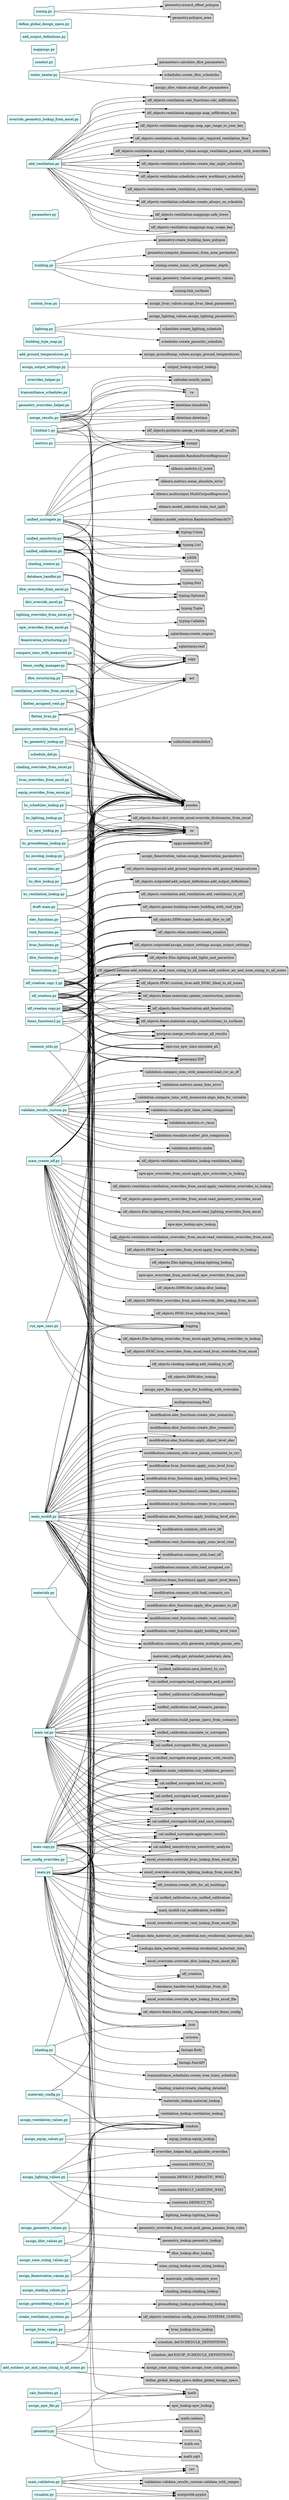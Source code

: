 digraph Imports {
  rankdir="LR";
  node [shape=box, style=filled, fillcolor=lightcyan];
  "File:metrics.py" [label="metrics.py", shape=folder];
  "File:schedule_def.py" [label="schedule_def.py", shape=folder];
  "File:geometry_overrides_helper.py" [label="geometry_overrides_helper.py", shape=folder];
  "File:assign_ventilation_values.py" [label="assign_ventilation_values.py", shape=folder];
  "File:excel_overrides.py" [label="excel_overrides.py", shape=folder];
  "File:hvac_functions.py" [label="hvac_functions.py", shape=folder];
  "File:transmittance_schedules.py" [label="transmittance_schedules.py", shape=folder];
  "File:database_handler.py" [label="database_handler.py", shape=folder];
  "File:overrides_helper.py" [label="overrides_helper.py", shape=folder];
  "File:merge_results.py" [label="merge_results.py", shape=folder];
  "File:validate_results_custom.py" [label="validate_results_custom.py", shape=folder];
  "File:main_modifi.py" [label="main_modifi.py", shape=folder];
  "File:hc_dhw_lookup.py" [label="hc_dhw_lookup.py", shape=folder];
  "File:assign_output_settings.py" [label="assign_output_settings.py", shape=folder];
  "File:add_ground_temperatures.py" [label="add_ground_temperatures.py", shape=folder];
  "File:assign_lighting_values.py" [label="assign_lighting_values.py", shape=folder];
  "File:visualize.py" [label="visualize.py", shape=folder];
  "File:main copy.py" [label="main copy.py", shape=folder];
  "File:unified_surrogate.py" [label="unified_surrogate.py", shape=folder];
  "File:idf_creation copy 2.py" [label="idf_creation copy 2.py", shape=folder];
  "File:shading_overrides_from_excel.py" [label="shading_overrides_from_excel.py", shape=folder];
  "File:main_create_idf.py" [label="main_create_idf.py", shape=folder];
  "File:elec_functions.py" [label="elec_functions.py", shape=folder];
  "File:building_type_map.py" [label="building_type_map.py", shape=folder];
  "File:epw_overrides_from_excel.py" [label="epw_overrides_from_excel.py", shape=folder];
  "File:fenez_config_manager.py" [label="fenez_config_manager.py", shape=folder];
  "File:unified_sensitivity.py" [label="unified_sensitivity.py", shape=folder];
  "File:assign_geometry_values.py" [label="assign_geometry_values.py", shape=folder];
  "File:dhw_overrides_from_excel.py" [label="dhw_overrides_from_excel.py", shape=folder];
  "File:lighting.py" [label="lighting.py", shape=folder];
  "File:schedules.py" [label="schedules.py", shape=folder];
  "File:unified_calibration.py" [label="unified_calibration.py", shape=folder];
  "File:assign_dhw_values.py" [label="assign_dhw_values.py", shape=folder];
  "File:idf_creation.py" [label="idf_creation.py", shape=folder];
  "File:fenestration.py" [label="fenestration.py", shape=folder];
  "File:hc_geometry_lookup.py" [label="hc_geometry_lookup.py", shape=folder];
  "File:dict_override_excel.py" [label="dict_override_excel.py", shape=folder];
  "File:assign_zone_sizing_values.py" [label="assign_zone_sizing_values.py", shape=folder];
  "File:assign_fenestration_values.py" [label="assign_fenestration_values.py", shape=folder];
  "File:custom_hvac.py" [label="custom_hvac.py", shape=folder];
  "File:building.py" [label="building.py", shape=folder];
  "File:flatten_hvac.py" [label="flatten_hvac.py", shape=folder];
  "File:vent_functions.py" [label="vent_functions.py", shape=folder];
  "File:assign_shading_values.py" [label="assign_shading_values.py", shape=folder];
  "File:common_utils.py" [label="common_utils.py", shape=folder];
  "File:run_epw_sims.py" [label="run_epw_sims.py", shape=folder];
  "File:parameters.py" [label="parameters.py", shape=folder];
  "File:add_ventilation.py" [label="add_ventilation.py", shape=folder];
  "File:calc_functions.py" [label="calc_functions.py", shape=folder];
  "File:hc_ventilation_lookup.py" [label="hc_ventilation_lookup.py", shape=folder];
  "File:add_outdoor_air_and_zone_sizing_to_all_zones.py" [label="add_outdoor_air_and_zone_sizing_to_all_zones.py", shape=folder];
  "File:override_geometry_lookup_from_excel.py" [label="override_geometry_lookup_from_excel.py", shape=folder];
  "File:geometry_overrides_from_excel.py" [label="geometry_overrides_from_excel.py", shape=folder];
  "File:water_heater.py" [label="water_heater.py", shape=folder];
  "File:main_validation.py" [label="main_validation.py", shape=folder];
  "File:flatten_assigned_vent.py" [label="flatten_assigned_vent.py", shape=folder];
  "File:hc_schedules_lookup.py" [label="hc_schedules_lookup.py", shape=folder];
  "File:zonelist.py" [label="zonelist.py", shape=folder];
  "File:mappings.py" [label="mappings.py", shape=folder];
  "File:hvac_overrides_from_excel.py" [label="hvac_overrides_from_excel.py", shape=folder];
  "File:assign_epw_file.py" [label="assign_epw_file.py", shape=folder];
  "File:main cal.py" [label="main cal.py", shape=folder];
  "File:user_config_overrides.py" [label="user_config_overrides.py", shape=folder];
  "File:equip_overrides_from_excel.py" [label="equip_overrides_from_excel.py", shape=folder];
  "File:Untitled-1.py" [label="Untitled-1.py", shape=folder];
  "File:hc_lighting_lookup.py" [label="hc_lighting_lookup.py", shape=folder];
  "File:add_output_definitions.py" [label="add_output_definitions.py", shape=folder];
  "File:idf_creation copy.py" [label="idf_creation copy.py", shape=folder];
  "File:assign_groundtemp_values.py" [label="assign_groundtemp_values.py", shape=folder];
  "File:shading.py" [label="shading.py", shape=folder];
  "File:compare_sims_with_measured.py" [label="compare_sims_with_measured.py", shape=folder];
  "File:main.py" [label="main.py", shape=folder];
  "File:hc_epw_lookup.py" [label="hc_epw_lookup.py", shape=folder];
  "File:ventilation_overrides_from_excel.py" [label="ventilation_overrides_from_excel.py", shape=folder];
  "File:hc_groundtemp_lookup.py" [label="hc_groundtemp_lookup.py", shape=folder];
  "File:lighting_overrides_from_excel.py" [label="lighting_overrides_from_excel.py", shape=folder];
  "File:create_ventilation_systems.py" [label="create_ventilation_systems.py", shape=folder];
  "File:dhw_structuring.py" [label="dhw_structuring.py", shape=folder];
  "File:define_global_design_specs.py" [label="define_global_design_specs.py", shape=folder];
  "File:materials_config.py" [label="materials_config.py", shape=folder];
  "File:draft main.py" [label="draft main.py", shape=folder];
  "File:materials.py" [label="materials.py", shape=folder];
  "File:assign_equip_values.py" [label="assign_equip_values.py", shape=folder];
  "File:geometry.py" [label="geometry.py", shape=folder];
  "File:fenestration_structuring.py" [label="fenestration_structuring.py", shape=folder];
  "File:dhw_functions.py" [label="dhw_functions.py", shape=folder];
  "File:hc_envelop_lookup.py" [label="hc_envelop_lookup.py", shape=folder];
  "File:zoning.py" [label="zoning.py", shape=folder];
  "File:assign_hvac_values.py" [label="assign_hvac_values.py", shape=folder];
  "File:fenez_functions2.py" [label="fenez_functions2.py", shape=folder];
  "File:shading_creator.py" [label="shading_creator.py", shape=folder];
  "Module:fastapi.Body" [label="fastapi.Body", shape=note, fillcolor=lightgray];
  "Module:constants.DEFAULT_TN" [label="constants.DEFAULT_TN", shape=note, fillcolor=lightgray];
  "Module:joblib" [label="joblib", shape=note, fillcolor=lightgray];
  "Module:postproc.merge_results.merge_all_results" [label="postproc.merge_results.merge_all_results", shape=note, fillcolor=lightgray];
  "Module:geometry.create_building_base_polygon" [label="geometry.create_building_base_polygon", shape=note, fillcolor=lightgray];
  "Module:parameters.calculate_dhw_parameters" [label="parameters.calculate_dhw_parameters", shape=note, fillcolor=lightgray];
  "Module:typing.Optional" [label="typing.Optional", shape=note, fillcolor=lightgray];
  "Module:hvac_lookup.hvac_lookup" [label="hvac_lookup.hvac_lookup", shape=note, fillcolor=lightgray];
  "Module:idf_objects.geomz.building.create_building_with_roof_type" [label="idf_objects.geomz.building.create_building_with_roof_type", shape=note, fillcolor=lightgray];
  "Module:modification.vent_functions.create_vent_scenarios" [label="modification.vent_functions.create_vent_scenarios", shape=note, fillcolor=lightgray];
  "Module:lighting_lookup.lighting_lookup" [label="lighting_lookup.lighting_lookup", shape=note, fillcolor=lightgray];
  "Module:modification.vent_functions.apply_building_level_vent" [label="modification.vent_functions.apply_building_level_vent", shape=note, fillcolor=lightgray];
  "Module:idf_objects.ventilation.ventilation_overrides_from_excel.read_ventilation_overrides_from_excel" [label="idf_objects.ventilation.ventilation_overrides_from_excel.read_ventilation_overrides_from_excel", shape=note, fillcolor=lightgray];
  "Module:idf_objects.ventilation.calc_functions.calc_infiltration" [label="idf_objects.ventilation.calc_functions.calc_infiltration", shape=note, fillcolor=lightgray];
  "Module:zone_sizing_lookup.zone_sizing_lookup" [label="zone_sizing_lookup.zone_sizing_lookup", shape=note, fillcolor=lightgray];
  "Module:shading_lookup.shading_lookup" [label="shading_lookup.shading_lookup", shape=note, fillcolor=lightgray];
  "Module:pandas" [label="pandas", shape=note, fillcolor=lightgray];
  "Module:excel_overrides.override_hvac_lookup_from_excel_file" [label="excel_overrides.override_hvac_lookup_from_excel_file", shape=note, fillcolor=lightgray];
  "Module:random" [label="random", shape=note, fillcolor=lightgray];
  "Module:validation.visualize.plot_time_series_comparison" [label="validation.visualize.plot_time_series_comparison", shape=note, fillcolor=lightgray];
  "Module:idf_objects.DHW.water_heater.add_dhw_to_idf" [label="idf_objects.DHW.water_heater.add_dhw_to_idf", shape=note, fillcolor=lightgray];
  "Module:idf_objects.HVAC.hvac_overrides_from_excel.apply_hvac_overrides_to_lookup" [label="idf_objects.HVAC.hvac_overrides_from_excel.apply_hvac_overrides_to_lookup", shape=note, fillcolor=lightgray];
  "Module:idf_objects.fenez.materials.update_construction_materials" [label="idf_objects.fenez.materials.update_construction_materials", shape=note, fillcolor=lightgray];
  "Module:idf_objects.other.zonelist.create_zonelist" [label="idf_objects.other.zonelist.create_zonelist", shape=note, fillcolor=lightgray];
  "Module:constants.DEFAULT_TD" [label="constants.DEFAULT_TD", shape=note, fillcolor=lightgray];
  "Module:materials_lookup.material_lookup" [label="materials_lookup.material_lookup", shape=note, fillcolor=lightgray];
  "Module:assign_lighting_values.assign_lighting_parameters" [label="assign_lighting_values.assign_lighting_parameters", shape=note, fillcolor=lightgray];
  "Module:idf_objects.Elec.lighting_lookup.lighting_lookup" [label="idf_objects.Elec.lighting_lookup.lighting_lookup", shape=note, fillcolor=lightgray];
  "Module:geometry_lookup.geometry_lookup" [label="geometry_lookup.geometry_lookup", shape=note, fillcolor=lightgray];
  "Module:validation.metrics.cv_rmse" [label="validation.metrics.cv_rmse", shape=note, fillcolor=lightgray];
  "Module:datetime.timedelta" [label="datetime.timedelta", shape=note, fillcolor=lightgray];
  "Module:math.cos" [label="math.cos", shape=note, fillcolor=lightgray];
  "Module:sklearn.multioutput.MultiOutputRegressor" [label="sklearn.multioutput.MultiOutputRegressor", shape=note, fillcolor=lightgray];
  "Module:groundtemp_lookup.groundtemp_lookup" [label="groundtemp_lookup.groundtemp_lookup", shape=note, fillcolor=lightgray];
  "Module:logging" [label="logging", shape=note, fillcolor=lightgray];
  "Module:unified_calibration.save_history_to_csv" [label="unified_calibration.save_history_to_csv", shape=note, fillcolor=lightgray];
  "Module:calendar.month_name" [label="calendar.month_name", shape=note, fillcolor=lightgray];
  "Module:excel_overrides.override_epw_lookup_from_excel_file" [label="excel_overrides.override_epw_lookup_from_excel_file", shape=note, fillcolor=lightgray];
  "Module:idf_objects.ventilation.mappings.map_infiltration_key" [label="idf_objects.ventilation.mappings.map_infiltration_key", shape=note, fillcolor=lightgray];
  "Module:epw.epw_overrides_from_excel.read_epw_overrides_from_excel" [label="epw.epw_overrides_from_excel.read_epw_overrides_from_excel", shape=note, fillcolor=lightgray];
  "Module:modification.common_utils.generate_multiple_param_sets" [label="modification.common_utils.generate_multiple_param_sets", shape=note, fillcolor=lightgray];
  "Module:cal.unified_surrogate.load_sim_results" [label="cal.unified_surrogate.load_sim_results", shape=note, fillcolor=lightgray];
  "Module:modification.elec_functions.create_elec_scenarios" [label="modification.elec_functions.create_elec_scenarios", shape=note, fillcolor=lightgray];
  "Module:idf_objects.fenez.dict_override_excel.override_dictionaries_from_excel" [label="idf_objects.fenez.dict_override_excel.override_dictionaries_from_excel", shape=note, fillcolor=lightgray];
  "Module:modification.dhw_functions.create_dhw_scenarios" [label="modification.dhw_functions.create_dhw_scenarios", shape=note, fillcolor=lightgray];
  "Module:materials_config.get_extended_materials_data" [label="materials_config.get_extended_materials_data", shape=note, fillcolor=lightgray];
  "Module:geometry.inward_offset_polygon" [label="geometry.inward_offset_polygon", shape=note, fillcolor=lightgray];
  "Module:validation.visualize.scatter_plot_comparison" [label="validation.visualize.scatter_plot_comparison", shape=note, fillcolor=lightgray];
  "Module:idf_objects.DHW.dhw_lookup.dhw_lookup" [label="idf_objects.DHW.dhw_lookup.dhw_lookup", shape=note, fillcolor=lightgray];
  "Module:idf_objects.DHW.dhw_overrides_from_excel.override_dhw_lookup_from_excel" [label="idf_objects.DHW.dhw_overrides_from_excel.override_dhw_lookup_from_excel", shape=note, fillcolor=lightgray];
  "Module:modification.elec_functions.apply_object_level_elec" [label="modification.elec_functions.apply_object_level_elec", shape=note, fillcolor=lightgray];
  "Module:idf_objects.outputdef.assign_output_settings.assign_output_settings" [label="idf_objects.outputdef.assign_output_settings.assign_output_settings", shape=note, fillcolor=lightgray];
  "Module:modification.common_utils.save_param_scenarios_to_csv" [label="modification.common_utils.save_param_scenarios_to_csv", shape=note, fillcolor=lightgray];
  "Module:idf_objects.fenez.fenez_config_manager.build_fenez_config" [label="idf_objects.fenez.fenez_config_manager.build_fenez_config", shape=note, fillcolor=lightgray];
  "Module:idf_objects.fenez.fenestration.add_fenestration" [label="idf_objects.fenez.fenestration.add_fenestration", shape=note, fillcolor=lightgray];
  "Module:geometry.polygon_area" [label="geometry.polygon_area", shape=note, fillcolor=lightgray];
  "Module:copy" [label="copy", shape=note, fillcolor=lightgray];
  "Module:schedules.create_lighting_schedule" [label="schedules.create_lighting_schedule", shape=note, fillcolor=lightgray];
  "Module:Lookups.data_materials_residential.residential_materials_data" [label="Lookups.data_materials_residential.residential_materials_data", shape=note, fillcolor=lightgray];
  "Module:geometry.compute_dimensions_from_area_perimeter" [label="geometry.compute_dimensions_from_area_perimeter", shape=note, fillcolor=lightgray];
  "Module:epw_lookup.epw_lookup" [label="epw_lookup.epw_lookup", shape=note, fillcolor=lightgray];
  "Module:math.sqrt" [label="math.sqrt", shape=note, fillcolor=lightgray];
  "Module:output_lookup.output_lookup" [label="output_lookup.output_lookup", shape=note, fillcolor=lightgray];
  "Module:validation.compare_sims_with_measured.load_csv_as_df" [label="validation.compare_sims_with_measured.load_csv_as_df", shape=note, fillcolor=lightgray];
  "Module:modification.hvac_functions.apply_zone_level_hvac" [label="modification.hvac_functions.apply_zone_level_hvac", shape=note, fillcolor=lightgray];
  "Module:math" [label="math", shape=note, fillcolor=lightgray];
  "Module:equip_lookup.equip_lookup" [label="equip_lookup.equip_lookup", shape=note, fillcolor=lightgray];
  "Module:csv" [label="csv", shape=note, fillcolor=lightgray];
  "Module:idf_objects.ventilation.mappings.map_age_range_to_year_key" [label="idf_objects.ventilation.mappings.map_age_range_to_year_key", shape=note, fillcolor=lightgray];
  "Module:materials_config.compute_wwr" [label="materials_config.compute_wwr", shape=note, fillcolor=lightgray];
  "Module:schedules.create_dhw_schedules" [label="schedules.create_dhw_schedules", shape=note, fillcolor=lightgray];
  "Module:validation.main_validation.run_validation_process" [label="validation.main_validation.run_validation_process", shape=note, fillcolor=lightgray];
  "Module:cal.unified_surrogate.load_scenario_params" [label="cal.unified_surrogate.load_scenario_params", shape=note, fillcolor=lightgray];
  "Module:modification.hvac_functions.create_hvac_scenarios" [label="modification.hvac_functions.create_hvac_scenarios", shape=note, fillcolor=lightgray];
  "Module:cal.unified_surrogate.pivot_scenario_params" [label="cal.unified_surrogate.pivot_scenario_params", shape=note, fillcolor=lightgray];
  "Module:modification.elec_functions.apply_building_level_elec" [label="modification.elec_functions.apply_building_level_elec", shape=note, fillcolor=lightgray];
  "Module:zoning.create_zones_with_perimeter_depth" [label="zoning.create_zones_with_perimeter_depth", shape=note, fillcolor=lightgray];
  "Module:idf_objects.ventilation.calc_functions.calc_required_ventilation_flow" [label="idf_objects.ventilation.calc_functions.calc_required_ventilation_flow", shape=note, fillcolor=lightgray];
  "Module:validation.metrics.mean_bias_error" [label="validation.metrics.mean_bias_error", shape=note, fillcolor=lightgray];
  "Module:excel_overrides.override_lighting_lookup_from_excel_file" [label="excel_overrides.override_lighting_lookup_from_excel_file", shape=note, fillcolor=lightgray];
  "Module:math.radians" [label="math.radians", shape=note, fillcolor=lightgray];
  "Module:idf_objects.HVAC.hvac_lookup.hvac_lookup" [label="idf_objects.HVAC.hvac_lookup.hvac_lookup", shape=note, fillcolor=lightgray];
  "Module:idf_objects.ventilation.assign_ventilation_values.assign_ventilation_params_with_overrides" [label="idf_objects.ventilation.assign_ventilation_values.assign_ventilation_params_with_overrides", shape=note, fillcolor=lightgray];
  "Module:sklearn.model_selection.train_test_split" [label="sklearn.model_selection.train_test_split", shape=note, fillcolor=lightgray];
  "Module:assign_fenestration_values.assign_fenestration_parameters" [label="assign_fenestration_values.assign_fenestration_parameters", shape=note, fillcolor=lightgray];
  "Module:sklearn.model_selection.RandomizedSearchCV" [label="sklearn.model_selection.RandomizedSearchCV", shape=note, fillcolor=lightgray];
  "Module:idf_objects.postproc.merge_results.merge_all_results" [label="idf_objects.postproc.merge_results.merge_all_results", shape=note, fillcolor=lightgray];
  "Module:idf_objects.Elec.lighting_overrides_from_excel.apply_lighting_overrides_to_lookup" [label="idf_objects.Elec.lighting_overrides_from_excel.apply_lighting_overrides_to_lookup", shape=note, fillcolor=lightgray];
  "Module:assign_geometry_values.assign_geometry_values" [label="assign_geometry_values.assign_geometry_values", shape=note, fillcolor=lightgray];
  "Module:modification.common_utils.save_idf" [label="modification.common_utils.save_idf", shape=note, fillcolor=lightgray];
  "Module:zoning.link_surfaces" [label="zoning.link_surfaces", shape=note, fillcolor=lightgray];
  "Module:idf_creation.create_idfs_for_all_buildings" [label="idf_creation.create_idfs_for_all_buildings", shape=note, fillcolor=lightgray];
  "Module:assign_zone_sizing_values.assign_zone_sizing_params" [label="assign_zone_sizing_values.assign_zone_sizing_params", shape=note, fillcolor=lightgray];
  "Module:cal.unified_calibration.run_unified_calibration" [label="cal.unified_calibration.run_unified_calibration", shape=note, fillcolor=lightgray];
  "Module:ast" [label="ast", shape=note, fillcolor=lightgray];
  "Module:idf_objects.ventilation.schedules.create_day_night_schedule" [label="idf_objects.ventilation.schedules.create_day_night_schedule", shape=note, fillcolor=lightgray];
  "Module:Lookups.data_materials_non_residential.non_residential_materials_data" [label="Lookups.data_materials_non_residential.non_residential_materials_data", shape=note, fillcolor=lightgray];
  "Module:modification.vent_functions.apply_zone_level_vent" [label="modification.vent_functions.apply_zone_level_vent", shape=note, fillcolor=lightgray];
  "Module:main_modifi.run_modification_workflow" [label="main_modifi.run_modification_workflow", shape=note, fillcolor=lightgray];
  "Module:idf_objects.ventilation.config_systems.SYSTEMS_CONFIG" [label="idf_objects.ventilation.config_systems.SYSTEMS_CONFIG", shape=note, fillcolor=lightgray];
  "Module:cal.unified_surrogate.load_surrogate_and_predict" [label="cal.unified_surrogate.load_surrogate_and_predict", shape=note, fillcolor=lightgray];
  "Module:schedule_def.SCHEDULE_DEFINITIONS" [label="schedule_def.SCHEDULE_DEFINITIONS", shape=note, fillcolor=lightgray];
  "Module:sqlalchemy.text" [label="sqlalchemy.text", shape=note, fillcolor=lightgray];
  "Module:datetime.datetime" [label="datetime.datetime", shape=note, fillcolor=lightgray];
  "Module:cal.unified_surrogate.build_and_save_surrogate" [label="cal.unified_surrogate.build_and_save_surrogate", shape=note, fillcolor=lightgray];
  "Module:assign_epw_file.assign_epw_for_building_with_overrides" [label="assign_epw_file.assign_epw_for_building_with_overrides", shape=note, fillcolor=lightgray];
  "Module:define_global_design_specs.define_global_design_specs" [label="define_global_design_specs.define_global_design_specs", shape=note, fillcolor=lightgray];
  "Module:sklearn.ensemble.RandomForestRegressor" [label="sklearn.ensemble.RandomForestRegressor", shape=note, fillcolor=lightgray];
  "Module:transmittance_schedules.create_tree_trans_schedule" [label="transmittance_schedules.create_tree_trans_schedule", shape=note, fillcolor=lightgray];
  "Module:re" [label="re", shape=note, fillcolor=lightgray];
  "Module:sklearn.metrics.r2_score" [label="sklearn.metrics.r2_score", shape=note, fillcolor=lightgray];
  "Module:dhw_lookup.dhw_lookup" [label="dhw_lookup.dhw_lookup", shape=note, fillcolor=lightgray];
  "Module:idf_objects.ventilation.schedules.create_workhours_schedule" [label="idf_objects.ventilation.schedules.create_workhours_schedule", shape=note, fillcolor=lightgray];
  "Module:unified_calibration.CalibrationManager" [label="unified_calibration.CalibrationManager", shape=note, fillcolor=lightgray];
  "Module:idf_objects.Elec.lighting.add_lights_and_parasitics" [label="idf_objects.Elec.lighting.add_lights_and_parasitics", shape=note, fillcolor=lightgray];
  "Module:collections.defaultdict" [label="collections.defaultdict", shape=note, fillcolor=lightgray];
  "Module:idf_objects.HVAC.hvac_overrides_from_excel.read_hvac_overrides_from_excel" [label="idf_objects.HVAC.hvac_overrides_from_excel.read_hvac_overrides_from_excel", shape=note, fillcolor=lightgray];
  "Module:json" [label="json", shape=note, fillcolor=lightgray];
  "Module:cal.unified_surrogate.aggregate_results" [label="cal.unified_surrogate.aggregate_results", shape=note, fillcolor=lightgray];
  "Module:modification.common_utils.load_idf" [label="modification.common_utils.load_idf", shape=note, fillcolor=lightgray];
  "Module:assign_dhw_values.assign_dhw_parameters" [label="assign_dhw_values.assign_dhw_parameters", shape=note, fillcolor=lightgray];
  "Module:idf_objects.ventilation.create_ventilation_systems.create_ventilation_system" [label="idf_objects.ventilation.create_ventilation_systems.create_ventilation_system", shape=note, fillcolor=lightgray];
  "Module:matplotlib.pyplot" [label="matplotlib.pyplot", shape=note, fillcolor=lightgray];
  "Module:idf_objects.shading.shading.add_shading_to_idf" [label="idf_objects.shading.shading.add_shading_to_idf", shape=note, fillcolor=lightgray];
  "Module:typing.Dict" [label="typing.Dict", shape=note, fillcolor=lightgray];
  "Module:math.sin" [label="math.sin", shape=note, fillcolor=lightgray];
  "Module:excel_overrides.override_vent_lookup_from_excel_file" [label="excel_overrides.override_vent_lookup_from_excel_file", shape=note, fillcolor=lightgray];
  "Module:unified_calibration.load_scenario_params" [label="unified_calibration.load_scenario_params", shape=note, fillcolor=lightgray];
  "Module:idf_objects.DHW.dhw_lookup" [label="idf_objects.DHW.dhw_lookup", shape=note, fillcolor=lightgray];
  "Module:schedules.create_parasitic_schedule" [label="schedules.create_parasitic_schedule", shape=note, fillcolor=lightgray];
  "Module:idf_objects.setzone.add_outdoor_air_and_zone_sizing_to_all_zones.add_outdoor_air_and_zone_sizing_to_all_zones" [label="idf_objects.setzone.add_outdoor_air_and_zone_sizing_to_all_zones.add_outdoor_air_and_zone_sizing_to_all_zones", shape=note, fillcolor=lightgray];
  "Module:typing.Callable" [label="typing.Callable", shape=note, fillcolor=lightgray];
  "Module:idf_objects.ventilation.schedules.create_always_on_schedule" [label="idf_objects.ventilation.schedules.create_always_on_schedule", shape=note, fillcolor=lightgray];
  "Module:assign_hvac_values.assign_hvac_ideal_parameters" [label="assign_hvac_values.assign_hvac_ideal_parameters", shape=note, fillcolor=lightgray];
  "Module:excel_overrides.override_dhw_lookup_from_excel_file" [label="excel_overrides.override_dhw_lookup_from_excel_file", shape=note, fillcolor=lightgray];
  "Module:sklearn.metrics.mean_absolute_error" [label="sklearn.metrics.mean_absolute_error", shape=note, fillcolor=lightgray];
  "Module:typing.Union" [label="typing.Union", shape=note, fillcolor=lightgray];
  "Module:modification.common_utils.load_assigned_csv" [label="modification.common_utils.load_assigned_csv", shape=note, fillcolor=lightgray];
  "Module:sqlalchemy.create_engine" [label="sqlalchemy.create_engine", shape=note, fillcolor=lightgray];
  "Module:cal.unified_sensitivity.run_sensitivity_analysis" [label="cal.unified_sensitivity.run_sensitivity_analysis", shape=note, fillcolor=lightgray];
  "Module:modification.fenez_functions2.apply_object_level_fenez" [label="modification.fenez_functions2.apply_object_level_fenez", shape=note, fillcolor=lightgray];
  "Module:idf_objects.ventilation.ventilation_lookup.ventilation_lookup" [label="idf_objects.ventilation.ventilation_lookup.ventilation_lookup", shape=note, fillcolor=lightgray];
  "Module:overrides_helper.find_applicable_overrides" [label="overrides_helper.find_applicable_overrides", shape=note, fillcolor=lightgray];
  "Module:idf_objects.HVAC.custom_hvac.add_HVAC_Ideal_to_all_zones" [label="idf_objects.HVAC.custom_hvac.add_HVAC_Ideal_to_all_zones", shape=note, fillcolor=lightgray];
  "Module:idf_creation" [label="idf_creation", shape=note, fillcolor=lightgray];
  "Module:modification.common_utils.load_scenario_csv" [label="modification.common_utils.load_scenario_csv", shape=note, fillcolor=lightgray];
  "Module:epw.epw_overrides_from_excel.apply_epw_overrides_to_lookup" [label="epw.epw_overrides_from_excel.apply_epw_overrides_to_lookup", shape=note, fillcolor=lightgray];
  "Module:constants.DEFAULT_PARASITIC_WM2" [label="constants.DEFAULT_PARASITIC_WM2", shape=note, fillcolor=lightgray];
  "Module:idf_objects.fenez.materials.assign_constructions_to_surfaces" [label="idf_objects.fenez.materials.assign_constructions_to_surfaces", shape=note, fillcolor=lightgray];
  "Module:idf_objects.ventilation.ventilation_overrides_from_excel.apply_ventilation_overrides_to_lookup" [label="idf_objects.ventilation.ventilation_overrides_from_excel.apply_ventilation_overrides_to_lookup", shape=note, fillcolor=lightgray];
  "Module:idf_objects.tempground.add_ground_temperatures.add_ground_temperatures" [label="idf_objects.tempground.add_ground_temperatures.add_ground_temperatures", shape=note, fillcolor=lightgray];
  "Module:modification.dhw_functions.apply_dhw_params_to_idf" [label="modification.dhw_functions.apply_dhw_params_to_idf", shape=note, fillcolor=lightgray];
  "Module:idf_objects.ventilation.mappings.safe_lower" [label="idf_objects.ventilation.mappings.safe_lower", shape=note, fillcolor=lightgray];
  "Module:fastapi.FastAPI" [label="fastapi.FastAPI", shape=note, fillcolor=lightgray];
  "Module:eppy.modeleditor.IDF" [label="eppy.modeleditor.IDF", shape=note, fillcolor=lightgray];
  "Module:geometry_overrides_from_excel.pick_geom_params_from_rules" [label="geometry_overrides_from_excel.pick_geom_params_from_rules", shape=note, fillcolor=lightgray];
  "Module:idf_objects.outputdef.add_output_definitions.add_output_definitions" [label="idf_objects.outputdef.add_output_definitions.add_output_definitions", shape=note, fillcolor=lightgray];
  "Module:idf_objects.geomz.geometry_overrides_from_excel.read_geometry_overrides_excel" [label="idf_objects.geomz.geometry_overrides_from_excel.read_geometry_overrides_excel", shape=note, fillcolor=lightgray];
  "Module:cal.unified_surrogate.filter_top_parameters" [label="cal.unified_surrogate.filter_top_parameters", shape=note, fillcolor=lightgray];
  "Module:modification.hvac_functions.apply_building_level_hvac" [label="modification.hvac_functions.apply_building_level_hvac", shape=note, fillcolor=lightgray];
  "Module:shading_creator.create_shading_detailed" [label="shading_creator.create_shading_detailed", shape=note, fillcolor=lightgray];
  "Module:schedule_def.EQUIP_SCHEDULE_DEFINITIONS" [label="schedule_def.EQUIP_SCHEDULE_DEFINITIONS", shape=note, fillcolor=lightgray];
  "Module:idf_objects.ventilation.add_ventilation.add_ventilation_to_idf" [label="idf_objects.ventilation.add_ventilation.add_ventilation_to_idf", shape=note, fillcolor=lightgray];
  "Module:typing.Any" [label="typing.Any", shape=note, fillcolor=lightgray];
  "Module:unified_calibration.build_param_specs_from_scenario" [label="unified_calibration.build_param_specs_from_scenario", shape=note, fillcolor=lightgray];
  "Module:idf_objects.ventilation.mappings.map_usage_key" [label="idf_objects.ventilation.mappings.map_usage_key", shape=note, fillcolor=lightgray];
  "Module:idf_objects.Elec.lighting_overrides_from_excel.read_lighting_overrides_from_excel" [label="idf_objects.Elec.lighting_overrides_from_excel.read_lighting_overrides_from_excel", shape=note, fillcolor=lightgray];
  "Module:typing.Tuple" [label="typing.Tuple", shape=note, fillcolor=lightgray];
  "Module:ventilation_lookup.ventilation_lookup" [label="ventilation_lookup.ventilation_lookup", shape=note, fillcolor=lightgray];
  "Module:os" [label="os", shape=note, fillcolor=lightgray];
  "Module:validation.compare_sims_with_measured.align_data_for_variable" [label="validation.compare_sims_with_measured.align_data_for_variable", shape=note, fillcolor=lightgray];
  "Module:epw.run_epw_sims.simulate_all" [label="epw.run_epw_sims.simulate_all", shape=note, fillcolor=lightgray];
  "Module:assign_groundtemp_values.assign_ground_temperatures" [label="assign_groundtemp_values.assign_ground_temperatures", shape=note, fillcolor=lightgray];
  "Module:geomeppy.IDF" [label="geomeppy.IDF", shape=note, fillcolor=lightgray];
  "Module:cal.unified_surrogate.merge_params_with_results" [label="cal.unified_surrogate.merge_params_with_results", shape=note, fillcolor=lightgray];
  "Module:multiprocessing.Pool" [label="multiprocessing.Pool", shape=note, fillcolor=lightgray];
  "Module:constants.DEFAULT_LIGHTING_WM2" [label="constants.DEFAULT_LIGHTING_WM2", shape=note, fillcolor=lightgray];
  "Module:numpy" [label="numpy", shape=note, fillcolor=lightgray];
  "Module:unified_calibration.simulate_or_surrogate" [label="unified_calibration.simulate_or_surrogate", shape=note, fillcolor=lightgray];
  "Module:epw.epw_lookup.epw_lookup" [label="epw.epw_lookup.epw_lookup", shape=note, fillcolor=lightgray];
  "Module:validation.validate_results_custom.validate_with_ranges" [label="validation.validate_results_custom.validate_with_ranges", shape=note, fillcolor=lightgray];
  "Module:database_handler.load_buildings_from_db" [label="database_handler.load_buildings_from_db", shape=note, fillcolor=lightgray];
  "Module:uvicorn" [label="uvicorn", shape=note, fillcolor=lightgray];
  "Module:modification.fenez_functions2.create_fenez_scenarios" [label="modification.fenez_functions2.create_fenez_scenarios", shape=note, fillcolor=lightgray];
  "Module:validation.metrics.nmbe" [label="validation.metrics.nmbe", shape=note, fillcolor=lightgray];
  "Module:typing.List" [label="typing.List", shape=note, fillcolor=lightgray];
  "File:database_handler.py" -> "Module:os";
  "File:database_handler.py" -> "Module:pandas";
  "File:database_handler.py" -> "Module:sqlalchemy.create_engine";
  "File:database_handler.py" -> "Module:sqlalchemy.text";
  "File:excel_overrides.py" -> "Module:os";
  "File:excel_overrides.py" -> "Module:pandas";
  "File:idf_creation copy 2.py" -> "Module:os";
  "File:idf_creation copy 2.py" -> "Module:logging";
  "File:idf_creation copy 2.py" -> "Module:pandas";
  "File:idf_creation copy 2.py" -> "Module:geomeppy.IDF";
  "File:idf_creation copy 2.py" -> "Module:idf_objects.geomz.building.create_building_with_roof_type";
  "File:idf_creation copy 2.py" -> "Module:idf_objects.fenez.fenestration.add_fenestration";
  "File:idf_creation copy 2.py" -> "Module:idf_objects.fenez.materials.update_construction_materials";
  "File:idf_creation copy 2.py" -> "Module:idf_objects.fenez.materials.assign_constructions_to_surfaces";
  "File:idf_creation copy 2.py" -> "Module:idf_objects.Elec.lighting.add_lights_and_parasitics";
  "File:idf_creation copy 2.py" -> "Module:idf_objects.DHW.water_heater.add_dhw_to_idf";
  "File:idf_creation copy 2.py" -> "Module:idf_objects.HVAC.custom_hvac.add_HVAC_Ideal_to_all_zones";
  "File:idf_creation copy 2.py" -> "Module:idf_objects.ventilation.add_ventilation.add_ventilation_to_idf";
  "File:idf_creation copy 2.py" -> "Module:idf_objects.setzone.add_outdoor_air_and_zone_sizing_to_all_zones.add_outdoor_air_and_zone_sizing_to_all_zones";
  "File:idf_creation copy 2.py" -> "Module:idf_objects.tempground.add_ground_temperatures.add_ground_temperatures";
  "File:idf_creation copy 2.py" -> "Module:idf_objects.other.zonelist.create_zonelist";
  "File:idf_creation copy 2.py" -> "Module:idf_objects.outputdef.assign_output_settings.assign_output_settings";
  "File:idf_creation copy 2.py" -> "Module:idf_objects.outputdef.add_output_definitions.add_output_definitions";
  "File:idf_creation copy 2.py" -> "Module:postproc.merge_results.merge_all_results";
  "File:idf_creation copy 2.py" -> "Module:epw.run_epw_sims.simulate_all";
  "File:idf_creation copy.py" -> "Module:os";
  "File:idf_creation copy.py" -> "Module:logging";
  "File:idf_creation copy.py" -> "Module:pandas";
  "File:idf_creation copy.py" -> "Module:geomeppy.IDF";
  "File:idf_creation copy.py" -> "Module:idf_objects.geomz.building.create_building_with_roof_type";
  "File:idf_creation copy.py" -> "Module:idf_objects.fenez.fenestration.add_fenestration";
  "File:idf_creation copy.py" -> "Module:idf_objects.fenez.materials.update_construction_materials";
  "File:idf_creation copy.py" -> "Module:idf_objects.fenez.materials.assign_constructions_to_surfaces";
  "File:idf_creation copy.py" -> "Module:idf_objects.Elec.lighting.add_lights_and_parasitics";
  "File:idf_creation copy.py" -> "Module:idf_objects.DHW.water_heater.add_dhw_to_idf";
  "File:idf_creation copy.py" -> "Module:idf_objects.HVAC.custom_hvac.add_HVAC_Ideal_to_all_zones";
  "File:idf_creation copy.py" -> "Module:idf_objects.ventilation.add_ventilation.add_ventilation_to_idf";
  "File:idf_creation copy.py" -> "Module:idf_objects.setzone.add_outdoor_air_and_zone_sizing_to_all_zones.add_outdoor_air_and_zone_sizing_to_all_zones";
  "File:idf_creation copy.py" -> "Module:idf_objects.tempground.add_ground_temperatures.add_ground_temperatures";
  "File:idf_creation copy.py" -> "Module:idf_objects.other.zonelist.create_zonelist";
  "File:idf_creation copy.py" -> "Module:idf_objects.outputdef.assign_output_settings.assign_output_settings";
  "File:idf_creation copy.py" -> "Module:idf_objects.outputdef.add_output_definitions.add_output_definitions";
  "File:idf_creation copy.py" -> "Module:postproc.merge_results.merge_all_results";
  "File:idf_creation copy.py" -> "Module:epw.run_epw_sims.simulate_all";
  "File:idf_creation.py" -> "Module:os";
  "File:idf_creation.py" -> "Module:logging";
  "File:idf_creation.py" -> "Module:pandas";
  "File:idf_creation.py" -> "Module:geomeppy.IDF";
  "File:idf_creation.py" -> "Module:idf_objects.geomz.building.create_building_with_roof_type";
  "File:idf_creation.py" -> "Module:idf_objects.fenez.fenestration.add_fenestration";
  "File:idf_creation.py" -> "Module:idf_objects.fenez.materials.update_construction_materials";
  "File:idf_creation.py" -> "Module:idf_objects.fenez.materials.assign_constructions_to_surfaces";
  "File:idf_creation.py" -> "Module:idf_objects.Elec.lighting.add_lights_and_parasitics";
  "File:idf_creation.py" -> "Module:idf_objects.DHW.water_heater.add_dhw_to_idf";
  "File:idf_creation.py" -> "Module:idf_objects.HVAC.custom_hvac.add_HVAC_Ideal_to_all_zones";
  "File:idf_creation.py" -> "Module:idf_objects.ventilation.add_ventilation.add_ventilation_to_idf";
  "File:idf_creation.py" -> "Module:idf_objects.setzone.add_outdoor_air_and_zone_sizing_to_all_zones.add_outdoor_air_and_zone_sizing_to_all_zones";
  "File:idf_creation.py" -> "Module:idf_objects.tempground.add_ground_temperatures.add_ground_temperatures";
  "File:idf_creation.py" -> "Module:idf_objects.other.zonelist.create_zonelist";
  "File:idf_creation.py" -> "Module:idf_objects.outputdef.assign_output_settings.assign_output_settings";
  "File:idf_creation.py" -> "Module:idf_objects.outputdef.add_output_definitions.add_output_definitions";
  "File:idf_creation.py" -> "Module:postproc.merge_results.merge_all_results";
  "File:idf_creation.py" -> "Module:epw.run_epw_sims.simulate_all";
  "File:main copy.py" -> "Module:os";
  "File:main copy.py" -> "Module:json";
  "File:main copy.py" -> "Module:logging";
  "File:main copy.py" -> "Module:pandas";
  "File:main copy.py" -> "Module:database_handler.load_buildings_from_db";
  "File:main copy.py" -> "Module:excel_overrides.override_dhw_lookup_from_excel_file";
  "File:main copy.py" -> "Module:excel_overrides.override_epw_lookup_from_excel_file";
  "File:main copy.py" -> "Module:excel_overrides.override_lighting_lookup_from_excel_file";
  "File:main copy.py" -> "Module:excel_overrides.override_hvac_lookup_from_excel_file";
  "File:main copy.py" -> "Module:excel_overrides.override_vent_lookup_from_excel_file";
  "File:main copy.py" -> "Module:idf_objects.fenez.fenez_config_manager.build_fenez_config";
  "File:main copy.py" -> "Module:idf_creation";
  "File:main copy.py" -> "Module:idf_creation.create_idfs_for_all_buildings";
  "File:main copy.py" -> "Module:main_modifi.run_modification_workflow";
  "File:main copy.py" -> "Module:validation.main_validation.run_validation_process";
  "File:main copy.py" -> "Module:cal.unified_sensitivity.run_sensitivity_analysis";
  "File:main copy.py" -> "Module:cal.unified_surrogate.load_scenario_params";
  "File:main copy.py" -> "Module:cal.unified_surrogate.pivot_scenario_params";
  "File:main copy.py" -> "Module:cal.unified_surrogate.filter_top_parameters";
  "File:main copy.py" -> "Module:cal.unified_surrogate.load_sim_results";
  "File:main copy.py" -> "Module:cal.unified_surrogate.aggregate_results";
  "File:main copy.py" -> "Module:cal.unified_surrogate.merge_params_with_results";
  "File:main copy.py" -> "Module:cal.unified_surrogate.build_and_save_surrogate";
  "File:main copy.py" -> "Module:cal.unified_calibration.run_unified_calibration";
  "File:main.py" -> "Module:os";
  "File:main.py" -> "Module:json";
  "File:main.py" -> "Module:logging";
  "File:main.py" -> "Module:typing.Optional";
  "File:main.py" -> "Module:pandas";
  "File:main.py" -> "Module:fastapi.FastAPI";
  "File:main.py" -> "Module:fastapi.Body";
  "File:main.py" -> "Module:uvicorn";
  "File:main.py" -> "Module:excel_overrides.override_dhw_lookup_from_excel_file";
  "File:main.py" -> "Module:excel_overrides.override_epw_lookup_from_excel_file";
  "File:main.py" -> "Module:excel_overrides.override_lighting_lookup_from_excel_file";
  "File:main.py" -> "Module:excel_overrides.override_hvac_lookup_from_excel_file";
  "File:main.py" -> "Module:excel_overrides.override_vent_lookup_from_excel_file";
  "File:main.py" -> "Module:idf_objects.fenez.fenez_config_manager.build_fenez_config";
  "File:main.py" -> "Module:idf_creation";
  "File:main.py" -> "Module:idf_creation.create_idfs_for_all_buildings";
  "File:main.py" -> "Module:main_modifi.run_modification_workflow";
  "File:main.py" -> "Module:validation.main_validation.run_validation_process";
  "File:main.py" -> "Module:cal.unified_sensitivity.run_sensitivity_analysis";
  "File:main.py" -> "Module:cal.unified_surrogate.load_scenario_params";
  "File:main.py" -> "Module:cal.unified_surrogate.pivot_scenario_params";
  "File:main.py" -> "Module:cal.unified_surrogate.filter_top_parameters";
  "File:main.py" -> "Module:cal.unified_surrogate.load_sim_results";
  "File:main.py" -> "Module:cal.unified_surrogate.aggregate_results";
  "File:main.py" -> "Module:cal.unified_surrogate.merge_params_with_results";
  "File:main.py" -> "Module:cal.unified_surrogate.build_and_save_surrogate";
  "File:main.py" -> "Module:cal.unified_calibration.run_unified_calibration";
  "File:main.py" -> "Module:database_handler.load_buildings_from_db";
  "File:main_create_idf.py" -> "Module:os";
  "File:main_create_idf.py" -> "Module:logging";
  "File:main_create_idf.py" -> "Module:pandas";
  "File:main_create_idf.py" -> "Module:geomeppy.IDF";
  "File:main_create_idf.py" -> "Module:idf_objects.geomz.building.create_building_with_roof_type";
  "File:main_create_idf.py" -> "Module:idf_objects.geomz.geometry_overrides_from_excel.read_geometry_overrides_excel";
  "File:main_create_idf.py" -> "Module:idf_objects.fenez.fenestration.add_fenestration";
  "File:main_create_idf.py" -> "Module:idf_objects.fenez.materials.update_construction_materials";
  "File:main_create_idf.py" -> "Module:idf_objects.fenez.materials.assign_constructions_to_surfaces";
  "File:main_create_idf.py" -> "Module:idf_objects.fenez.dict_override_excel.override_dictionaries_from_excel";
  "File:main_create_idf.py" -> "Module:idf_objects.Elec.lighting.add_lights_and_parasitics";
  "File:main_create_idf.py" -> "Module:idf_objects.Elec.lighting_lookup.lighting_lookup";
  "File:main_create_idf.py" -> "Module:idf_objects.Elec.lighting_overrides_from_excel.read_lighting_overrides_from_excel";
  "File:main_create_idf.py" -> "Module:idf_objects.Elec.lighting_overrides_from_excel.apply_lighting_overrides_to_lookup";
  "File:main_create_idf.py" -> "Module:idf_objects.DHW.water_heater.add_dhw_to_idf";
  "File:main_create_idf.py" -> "Module:idf_objects.DHW.dhw_lookup.dhw_lookup";
  "File:main_create_idf.py" -> "Module:idf_objects.DHW.dhw_lookup";
  "File:main_create_idf.py" -> "Module:idf_objects.DHW.dhw_overrides_from_excel.override_dhw_lookup_from_excel";
  "File:main_create_idf.py" -> "Module:idf_objects.HVAC.custom_hvac.add_HVAC_Ideal_to_all_zones";
  "File:main_create_idf.py" -> "Module:idf_objects.HVAC.hvac_lookup.hvac_lookup";
  "File:main_create_idf.py" -> "Module:idf_objects.HVAC.hvac_overrides_from_excel.read_hvac_overrides_from_excel";
  "File:main_create_idf.py" -> "Module:idf_objects.HVAC.hvac_overrides_from_excel.apply_hvac_overrides_to_lookup";
  "File:main_create_idf.py" -> "Module:idf_objects.ventilation.add_ventilation.add_ventilation_to_idf";
  "File:main_create_idf.py" -> "Module:idf_objects.ventilation.ventilation_lookup.ventilation_lookup";
  "File:main_create_idf.py" -> "Module:idf_objects.ventilation.ventilation_overrides_from_excel.read_ventilation_overrides_from_excel";
  "File:main_create_idf.py" -> "Module:idf_objects.ventilation.ventilation_overrides_from_excel.apply_ventilation_overrides_to_lookup";
  "File:main_create_idf.py" -> "Module:idf_objects.setzone.add_outdoor_air_and_zone_sizing_to_all_zones.add_outdoor_air_and_zone_sizing_to_all_zones";
  "File:main_create_idf.py" -> "Module:idf_objects.tempground.add_ground_temperatures.add_ground_temperatures";
  "File:main_create_idf.py" -> "Module:idf_objects.outputdef.assign_output_settings.assign_output_settings";
  "File:main_create_idf.py" -> "Module:idf_objects.outputdef.add_output_definitions.add_output_definitions";
  "File:main_create_idf.py" -> "Module:postproc.merge_results.merge_all_results";
  "File:main_create_idf.py" -> "Module:idf_objects.other.zonelist.create_zonelist";
  "File:main_create_idf.py" -> "Module:epw.run_epw_sims.simulate_all";
  "File:main_create_idf.py" -> "Module:epw.epw_lookup.epw_lookup";
  "File:main_create_idf.py" -> "Module:epw.epw_overrides_from_excel.read_epw_overrides_from_excel";
  "File:main_create_idf.py" -> "Module:epw.epw_overrides_from_excel.apply_epw_overrides_to_lookup";
  "File:main_create_idf.py" -> "Module:Lookups.data_materials_residential.residential_materials_data";
  "File:main_create_idf.py" -> "Module:Lookups.data_materials_non_residential.non_residential_materials_data";
  "File:main_create_idf.py" -> "Module:idf_objects.shading.shading.add_shading_to_idf";
  "File:main_modifi.py" -> "Module:os";
  "File:main_modifi.py" -> "Module:logging";
  "File:main_modifi.py" -> "Module:pandas";
  "File:main_modifi.py" -> "Module:modification.common_utils.load_assigned_csv";
  "File:main_modifi.py" -> "Module:modification.common_utils.load_scenario_csv";
  "File:main_modifi.py" -> "Module:modification.common_utils.load_idf";
  "File:main_modifi.py" -> "Module:modification.common_utils.save_idf";
  "File:main_modifi.py" -> "Module:modification.common_utils.generate_multiple_param_sets";
  "File:main_modifi.py" -> "Module:modification.common_utils.save_param_scenarios_to_csv";
  "File:main_modifi.py" -> "Module:modification.hvac_functions.create_hvac_scenarios";
  "File:main_modifi.py" -> "Module:modification.hvac_functions.apply_building_level_hvac";
  "File:main_modifi.py" -> "Module:modification.hvac_functions.apply_zone_level_hvac";
  "File:main_modifi.py" -> "Module:modification.dhw_functions.create_dhw_scenarios";
  "File:main_modifi.py" -> "Module:modification.dhw_functions.apply_dhw_params_to_idf";
  "File:main_modifi.py" -> "Module:modification.vent_functions.create_vent_scenarios";
  "File:main_modifi.py" -> "Module:modification.vent_functions.apply_building_level_vent";
  "File:main_modifi.py" -> "Module:modification.vent_functions.apply_zone_level_vent";
  "File:main_modifi.py" -> "Module:modification.elec_functions.create_elec_scenarios";
  "File:main_modifi.py" -> "Module:modification.elec_functions.apply_building_level_elec";
  "File:main_modifi.py" -> "Module:modification.elec_functions.apply_object_level_elec";
  "File:main_modifi.py" -> "Module:modification.fenez_functions2.create_fenez_scenarios";
  "File:main_modifi.py" -> "Module:modification.fenez_functions2.apply_object_level_fenez";
  "File:main_modifi.py" -> "Module:epw.run_epw_sims.simulate_all";
  "File:main_modifi.py" -> "Module:postproc.merge_results.merge_all_results";
  "File:main_modifi.py" -> "Module:validation.main_validation.run_validation_process";
  "File:user_config_overrides.py" -> "Module:os";
  "File:user_config_overrides.py" -> "Module:json";
  "File:main cal.py" -> "Module:cal.unified_sensitivity.run_sensitivity_analysis";
  "File:main cal.py" -> "Module:os";
  "File:main cal.py" -> "Module:pandas";
  "File:main cal.py" -> "Module:cal.unified_surrogate.load_scenario_params";
  "File:main cal.py" -> "Module:cal.unified_surrogate.pivot_scenario_params";
  "File:main cal.py" -> "Module:cal.unified_surrogate.filter_top_parameters";
  "File:main cal.py" -> "Module:cal.unified_surrogate.load_sim_results";
  "File:main cal.py" -> "Module:cal.unified_surrogate.aggregate_results";
  "File:main cal.py" -> "Module:cal.unified_surrogate.merge_params_with_results";
  "File:main cal.py" -> "Module:cal.unified_surrogate.build_and_save_surrogate";
  "File:main cal.py" -> "Module:cal.unified_surrogate.load_surrogate_and_predict";
  "File:main cal.py" -> "Module:os";
  "File:main cal.py" -> "Module:unified_calibration.load_scenario_params";
  "File:main cal.py" -> "Module:unified_calibration.build_param_specs_from_scenario";
  "File:main cal.py" -> "Module:unified_calibration.simulate_or_surrogate";
  "File:main cal.py" -> "Module:unified_calibration.CalibrationManager";
  "File:main cal.py" -> "Module:unified_calibration.save_history_to_csv";
  "File:unified_calibration.py" -> "Module:os";
  "File:unified_calibration.py" -> "Module:csv";
  "File:unified_calibration.py" -> "Module:random";
  "File:unified_calibration.py" -> "Module:copy";
  "File:unified_calibration.py" -> "Module:numpy";
  "File:unified_calibration.py" -> "Module:pandas";
  "File:unified_calibration.py" -> "Module:typing.List";
  "File:unified_calibration.py" -> "Module:typing.Dict";
  "File:unified_calibration.py" -> "Module:typing.Tuple";
  "File:unified_calibration.py" -> "Module:typing.Callable";
  "File:unified_calibration.py" -> "Module:typing.Optional";
  "File:unified_calibration.py" -> "Module:joblib";
  "File:unified_sensitivity.py" -> "Module:os";
  "File:unified_sensitivity.py" -> "Module:numpy";
  "File:unified_sensitivity.py" -> "Module:pandas";
  "File:unified_sensitivity.py" -> "Module:typing.Dict";
  "File:unified_sensitivity.py" -> "Module:typing.Any";
  "File:unified_sensitivity.py" -> "Module:typing.Optional";
  "File:unified_sensitivity.py" -> "Module:typing.Union";
  "File:unified_sensitivity.py" -> "Module:typing.List";
  "File:unified_surrogate.py" -> "Module:os";
  "File:unified_surrogate.py" -> "Module:pandas";
  "File:unified_surrogate.py" -> "Module:numpy";
  "File:unified_surrogate.py" -> "Module:joblib";
  "File:unified_surrogate.py" -> "Module:typing.Optional";
  "File:unified_surrogate.py" -> "Module:typing.List";
  "File:unified_surrogate.py" -> "Module:typing.Union";
  "File:unified_surrogate.py" -> "Module:sklearn.ensemble.RandomForestRegressor";
  "File:unified_surrogate.py" -> "Module:sklearn.model_selection.train_test_split";
  "File:unified_surrogate.py" -> "Module:sklearn.model_selection.RandomizedSearchCV";
  "File:unified_surrogate.py" -> "Module:sklearn.multioutput.MultiOutputRegressor";
  "File:unified_surrogate.py" -> "Module:sklearn.metrics.r2_score";
  "File:unified_surrogate.py" -> "Module:sklearn.metrics.mean_absolute_error";
  "File:assign_epw_file.py" -> "Module:math";
  "File:assign_epw_file.py" -> "Module:epw_lookup.epw_lookup";
  "File:epw_overrides_from_excel.py" -> "Module:pandas";
  "File:epw_overrides_from_excel.py" -> "Module:copy";
  "File:run_epw_sims.py" -> "Module:os";
  "File:run_epw_sims.py" -> "Module:logging";
  "File:run_epw_sims.py" -> "Module:eppy.modeleditor.IDF";
  "File:run_epw_sims.py" -> "Module:multiprocessing.Pool";
  "File:run_epw_sims.py" -> "Module:assign_epw_file.assign_epw_for_building_with_overrides";
  "File:assign_dhw_values.py" -> "Module:random";
  "File:assign_dhw_values.py" -> "Module:dhw_lookup.dhw_lookup";
  "File:dhw_overrides_from_excel.py" -> "Module:pandas";
  "File:dhw_overrides_from_excel.py" -> "Module:copy";
  "File:water_heater.py" -> "Module:assign_dhw_values.assign_dhw_parameters";
  "File:water_heater.py" -> "Module:parameters.calculate_dhw_parameters";
  "File:water_heater.py" -> "Module:schedules.create_dhw_schedules";
  "File:assign_equip_values.py" -> "Module:random";
  "File:assign_equip_values.py" -> "Module:equip_lookup.equip_lookup";
  "File:assign_equip_values.py" -> "Module:overrides_helper.find_applicable_overrides";
  "File:equip_overrides_from_excel.py" -> "Module:pandas";
  "File:schedules.py" -> "Module:schedule_def.EQUIP_SCHEDULE_DEFINITIONS";
  "File:assign_lighting_values.py" -> "Module:random";
  "File:assign_lighting_values.py" -> "Module:lighting_lookup.lighting_lookup";
  "File:assign_lighting_values.py" -> "Module:constants.DEFAULT_LIGHTING_WM2";
  "File:assign_lighting_values.py" -> "Module:constants.DEFAULT_PARASITIC_WM2";
  "File:assign_lighting_values.py" -> "Module:constants.DEFAULT_TD";
  "File:assign_lighting_values.py" -> "Module:constants.DEFAULT_TN";
  "File:assign_lighting_values.py" -> "Module:overrides_helper.find_applicable_overrides";
  "File:lighting.py" -> "Module:assign_lighting_values.assign_lighting_parameters";
  "File:lighting.py" -> "Module:schedules.create_lighting_schedule";
  "File:lighting.py" -> "Module:schedules.create_parasitic_schedule";
  "File:lighting_overrides_from_excel.py" -> "Module:pandas";
  "File:lighting_overrides_from_excel.py" -> "Module:copy";
  "File:schedules.py" -> "Module:schedule_def.SCHEDULE_DEFINITIONS";
  "File:schedule_def.py" -> "Module:pandas";
  "File:assign_fenestration_values.py" -> "Module:random";
  "File:assign_fenestration_values.py" -> "Module:materials_config.compute_wwr";
  "File:dict_override_excel.py" -> "Module:pandas";
  "File:dict_override_excel.py" -> "Module:copy";
  "File:fenestration.py" -> "Module:pandas";
  "File:fenestration.py" -> "Module:geomeppy.IDF";
  "File:fenestration.py" -> "Module:assign_fenestration_values.assign_fenestration_parameters";
  "File:fenez_config_manager.py" -> "Module:copy";
  "File:fenez_config_manager.py" -> "Module:pandas";
  "File:fenez_config_manager.py" -> "Module:idf_objects.fenez.dict_override_excel.override_dictionaries_from_excel";
  "File:main cal.py" -> "Module:cal.unified_sensitivity.run_sensitivity_analysis";
  "File:main cal.py" -> "Module:os";
  "File:main cal.py" -> "Module:pandas";
  "File:main cal.py" -> "Module:cal.unified_surrogate.load_scenario_params";
  "File:main cal.py" -> "Module:cal.unified_surrogate.pivot_scenario_params";
  "File:main cal.py" -> "Module:cal.unified_surrogate.filter_top_parameters";
  "File:main cal.py" -> "Module:cal.unified_surrogate.load_sim_results";
  "File:main cal.py" -> "Module:cal.unified_surrogate.aggregate_results";
  "File:main cal.py" -> "Module:cal.unified_surrogate.merge_params_with_results";
  "File:main cal.py" -> "Module:cal.unified_surrogate.build_and_save_surrogate";
  "File:main cal.py" -> "Module:cal.unified_surrogate.load_surrogate_and_predict";
  "File:main cal.py" -> "Module:os";
  "File:main cal.py" -> "Module:unified_calibration.load_scenario_params";
  "File:main cal.py" -> "Module:unified_calibration.build_param_specs_from_scenario";
  "File:main cal.py" -> "Module:unified_calibration.simulate_or_surrogate";
  "File:main cal.py" -> "Module:unified_calibration.CalibrationManager";
  "File:main cal.py" -> "Module:unified_calibration.save_history_to_csv";
  "File:materials.py" -> "Module:geomeppy.IDF";
  "File:materials.py" -> "Module:materials_config.get_extended_materials_data";
  "File:materials_config.py" -> "Module:random";
  "File:materials_config.py" -> "Module:Lookups.data_materials_residential.residential_materials_data";
  "File:materials_config.py" -> "Module:Lookups.data_materials_non_residential.non_residential_materials_data";
  "File:materials_config.py" -> "Module:materials_lookup.material_lookup";
  "File:assign_geometry_values.py" -> "Module:random";
  "File:assign_geometry_values.py" -> "Module:geometry_lookup.geometry_lookup";
  "File:assign_geometry_values.py" -> "Module:geometry_overrides_from_excel.pick_geom_params_from_rules";
  "File:building.py" -> "Module:assign_geometry_values.assign_geometry_values";
  "File:building.py" -> "Module:geometry.compute_dimensions_from_area_perimeter";
  "File:building.py" -> "Module:geometry.create_building_base_polygon";
  "File:building.py" -> "Module:zoning.create_zones_with_perimeter_depth";
  "File:building.py" -> "Module:zoning.link_surfaces";
  "File:geometry.py" -> "Module:math";
  "File:geometry.py" -> "Module:math.sqrt";
  "File:geometry.py" -> "Module:math.radians";
  "File:geometry.py" -> "Module:math.cos";
  "File:geometry.py" -> "Module:math.sin";
  "File:geometry_overrides_from_excel.py" -> "Module:pandas";
  "File:geometry_overrides_from_excel.py" -> "Module:copy";
  "File:geometry_overrides_from_excel.py" -> "Module:math";
  "File:zoning.py" -> "Module:geometry.polygon_area";
  "File:zoning.py" -> "Module:geometry.inward_offset_polygon";
  "File:assign_hvac_values.py" -> "Module:random";
  "File:assign_hvac_values.py" -> "Module:hvac_lookup.hvac_lookup";
  "File:custom_hvac.py" -> "Module:assign_hvac_values.assign_hvac_ideal_parameters";
  "File:hvac_overrides_from_excel.py" -> "Module:pandas";
  "File:add_ventilation.py" -> "Module:idf_objects.ventilation.assign_ventilation_values.assign_ventilation_params_with_overrides";
  "File:add_ventilation.py" -> "Module:idf_objects.ventilation.schedules.create_always_on_schedule";
  "File:add_ventilation.py" -> "Module:idf_objects.ventilation.schedules.create_day_night_schedule";
  "File:add_ventilation.py" -> "Module:idf_objects.ventilation.schedules.create_workhours_schedule";
  "File:add_ventilation.py" -> "Module:idf_objects.ventilation.calc_functions.calc_infiltration";
  "File:add_ventilation.py" -> "Module:idf_objects.ventilation.calc_functions.calc_required_ventilation_flow";
  "File:add_ventilation.py" -> "Module:idf_objects.ventilation.mappings.safe_lower";
  "File:add_ventilation.py" -> "Module:idf_objects.ventilation.mappings.map_age_range_to_year_key";
  "File:add_ventilation.py" -> "Module:idf_objects.ventilation.mappings.map_infiltration_key";
  "File:add_ventilation.py" -> "Module:idf_objects.ventilation.mappings.map_usage_key";
  "File:assign_output_settings.py" -> "Module:output_lookup.output_lookup";
  "File:merge_results.py" -> "Module:os";
  "File:merge_results.py" -> "Module:re";
  "File:merge_results.py" -> "Module:pandas";
  "File:merge_results.py" -> "Module:numpy";
  "File:merge_results.py" -> "Module:datetime.datetime";
  "File:merge_results.py" -> "Module:datetime.timedelta";
  "File:merge_results.py" -> "Module:calendar.month_name";
  "File:add_outdoor_air_and_zone_sizing_to_all_zones.py" -> "Module:geomeppy.IDF";
  "File:add_outdoor_air_and_zone_sizing_to_all_zones.py" -> "Module:assign_zone_sizing_values.assign_zone_sizing_params";
  "File:add_outdoor_air_and_zone_sizing_to_all_zones.py" -> "Module:define_global_design_specs.define_global_design_specs";
  "File:assign_zone_sizing_values.py" -> "Module:random";
  "File:assign_zone_sizing_values.py" -> "Module:zone_sizing_lookup.zone_sizing_lookup";
  "File:shading.py" -> "Module:json";
  "File:shading.py" -> "Module:pandas";
  "File:shading.py" -> "Module:shading_creator.create_shading_detailed";
  "File:shading.py" -> "Module:transmittance_schedules.create_tree_trans_schedule";
  "File:shading_creator.py" -> "Module:ast";
  "File:dhw_structuring.py" -> "Module:pandas";
  "File:dhw_structuring.py" -> "Module:ast";
  "File:dhw_structuring.py" -> "Module:os";
  "File:fenestration_structuring.py" -> "Module:pandas";
  "File:fenestration_structuring.py" -> "Module:ast";
  "File:flatten_assigned_vent.py" -> "Module:pandas";
  "File:flatten_assigned_vent.py" -> "Module:ast";
  "File:flatten_assigned_vent.py" -> "Module:os";
  "File:flatten_hvac.py" -> "Module:pandas";
  "File:flatten_hvac.py" -> "Module:ast";
  "File:flatten_hvac.py" -> "Module:os";
  "File:add_ground_temperatures.py" -> "Module:assign_groundtemp_values.assign_ground_temperatures";
  "File:assign_groundtemp_values.py" -> "Module:random";
  "File:assign_groundtemp_values.py" -> "Module:groundtemp_lookup.groundtemp_lookup";
  "File:add_ventilation.py" -> "Module:idf_objects.ventilation.assign_ventilation_values.assign_ventilation_params_with_overrides";
  "File:add_ventilation.py" -> "Module:idf_objects.ventilation.schedules.create_always_on_schedule";
  "File:add_ventilation.py" -> "Module:idf_objects.ventilation.schedules.create_day_night_schedule";
  "File:add_ventilation.py" -> "Module:idf_objects.ventilation.schedules.create_workhours_schedule";
  "File:add_ventilation.py" -> "Module:idf_objects.ventilation.create_ventilation_systems.create_ventilation_system";
  "File:add_ventilation.py" -> "Module:idf_objects.ventilation.calc_functions.calc_infiltration";
  "File:add_ventilation.py" -> "Module:idf_objects.ventilation.calc_functions.calc_required_ventilation_flow";
  "File:add_ventilation.py" -> "Module:idf_objects.ventilation.mappings.safe_lower";
  "File:add_ventilation.py" -> "Module:idf_objects.ventilation.mappings.map_age_range_to_year_key";
  "File:add_ventilation.py" -> "Module:idf_objects.ventilation.mappings.map_infiltration_key";
  "File:add_ventilation.py" -> "Module:idf_objects.ventilation.mappings.map_usage_key";
  "File:assign_ventilation_values.py" -> "Module:random";
  "File:assign_ventilation_values.py" -> "Module:ventilation_lookup.ventilation_lookup";
  "File:calc_functions.py" -> "Module:math";
  "File:create_ventilation_systems.py" -> "Module:random";
  "File:create_ventilation_systems.py" -> "Module:idf_objects.ventilation.config_systems.SYSTEMS_CONFIG";
  "File:schedules.py" -> "Module:geomeppy.IDF";
  "File:ventilation_overrides_from_excel.py" -> "Module:pandas";
  "File:ventilation_overrides_from_excel.py" -> "Module:copy";
  "File:ventilation_overrides_from_excel.py" -> "Module:math";
  "File:assign_shading_values.py" -> "Module:random";
  "File:assign_shading_values.py" -> "Module:shading_lookup.shading_lookup";
  "File:shading_overrides_from_excel.py" -> "Module:pandas";
  "File:hc_dhw_lookup.py" -> "Module:pandas";
  "File:hc_dhw_lookup.py" -> "Module:os";
  "File:hc_envelop_lookup.py" -> "Module:pandas";
  "File:hc_envelop_lookup.py" -> "Module:os";
  "File:hc_epw_lookup.py" -> "Module:pandas";
  "File:hc_epw_lookup.py" -> "Module:os";
  "File:hc_geometry_lookup.py" -> "Module:pandas";
  "File:hc_geometry_lookup.py" -> "Module:collections.defaultdict";
  "File:hc_geometry_lookup.py" -> "Module:os";
  "File:hc_groundtemp_lookup.py" -> "Module:pandas";
  "File:hc_groundtemp_lookup.py" -> "Module:os";
  "File:hc_lighting_lookup.py" -> "Module:pandas";
  "File:hc_lighting_lookup.py" -> "Module:os";
  "File:hc_schedules_lookup.py" -> "Module:pandas";
  "File:hc_schedules_lookup.py" -> "Module:os";
  "File:hc_ventilation_lookup.py" -> "Module:pandas";
  "File:hc_ventilation_lookup.py" -> "Module:os";
  "File:common_utils.py" -> "Module:os";
  "File:common_utils.py" -> "Module:random";
  "File:common_utils.py" -> "Module:pandas";
  "File:common_utils.py" -> "Module:geomeppy.IDF";
  "File:dhw_functions.py" -> "Module:os";
  "File:dhw_functions.py" -> "Module:random";
  "File:dhw_functions.py" -> "Module:pandas";
  "File:dhw_functions.py" -> "Module:eppy.modeleditor.IDF";
  "File:elec_functions.py" -> "Module:os";
  "File:elec_functions.py" -> "Module:random";
  "File:elec_functions.py" -> "Module:pandas";
  "File:fenez_functions2.py" -> "Module:random";
  "File:fenez_functions2.py" -> "Module:pandas";
  "File:fenez_functions2.py" -> "Module:idf_objects.fenez.materials.update_construction_materials";
  "File:fenez_functions2.py" -> "Module:idf_objects.fenez.materials.assign_constructions_to_surfaces";
  "File:fenez_functions2.py" -> "Module:idf_objects.fenez.fenestration.add_fenestration";
  "File:hvac_functions.py" -> "Module:os";
  "File:hvac_functions.py" -> "Module:random";
  "File:hvac_functions.py" -> "Module:pandas";
  "File:hvac_functions.py" -> "Module:eppy.modeleditor.IDF";
  "File:main_modifi.py" -> "Module:os";
  "File:main_modifi.py" -> "Module:pandas";
  "File:main_modifi.py" -> "Module:modification.common_utils.load_assigned_csv";
  "File:main_modifi.py" -> "Module:modification.common_utils.load_scenario_csv";
  "File:main_modifi.py" -> "Module:modification.common_utils.load_idf";
  "File:main_modifi.py" -> "Module:modification.common_utils.save_idf";
  "File:main_modifi.py" -> "Module:modification.common_utils.generate_multiple_param_sets";
  "File:main_modifi.py" -> "Module:modification.common_utils.save_param_scenarios_to_csv";
  "File:main_modifi.py" -> "Module:modification.hvac_functions.create_hvac_scenarios";
  "File:main_modifi.py" -> "Module:modification.hvac_functions.apply_building_level_hvac";
  "File:main_modifi.py" -> "Module:modification.hvac_functions.apply_zone_level_hvac";
  "File:main_modifi.py" -> "Module:modification.dhw_functions.apply_dhw_params_to_idf";
  "File:main_modifi.py" -> "Module:modification.elec_functions.create_elec_scenarios";
  "File:main_modifi.py" -> "Module:modification.elec_functions.apply_building_level_elec";
  "File:main_modifi.py" -> "Module:modification.elec_functions.apply_object_level_elec";
  "File:main_modifi.py" -> "Module:modification.fenez_functions2.create_fenez_scenarios";
  "File:main_modifi.py" -> "Module:modification.fenez_functions2.apply_object_level_fenez";
  "File:main_modifi.py" -> "Module:modification.vent_functions.create_vent_scenarios";
  "File:main_modifi.py" -> "Module:modification.vent_functions.apply_building_level_vent";
  "File:main_modifi.py" -> "Module:modification.vent_functions.apply_zone_level_vent";
  "File:vent_functions.py" -> "Module:os";
  "File:vent_functions.py" -> "Module:random";
  "File:vent_functions.py" -> "Module:pandas";
  "File:merge_results.py" -> "Module:os";
  "File:merge_results.py" -> "Module:re";
  "File:merge_results.py" -> "Module:pandas";
  "File:merge_results.py" -> "Module:numpy";
  "File:merge_results.py" -> "Module:datetime.datetime";
  "File:merge_results.py" -> "Module:datetime.timedelta";
  "File:merge_results.py" -> "Module:calendar.month_name";
  "File:compare_sims_with_measured.py" -> "Module:pandas";
  "File:main_validation.py" -> "Module:csv";
  "File:main_validation.py" -> "Module:matplotlib.pyplot";
  "File:main_validation.py" -> "Module:validation.validate_results_custom.validate_with_ranges";
  "File:metrics.py" -> "Module:numpy";
  "File:validate_results_custom.py" -> "Module:pandas";
  "File:validate_results_custom.py" -> "Module:validation.compare_sims_with_measured.align_data_for_variable";
  "File:validate_results_custom.py" -> "Module:validation.metrics.mean_bias_error";
  "File:validate_results_custom.py" -> "Module:validation.metrics.cv_rmse";
  "File:validate_results_custom.py" -> "Module:validation.metrics.nmbe";
  "File:validate_results_custom.py" -> "Module:validation.visualize.plot_time_series_comparison";
  "File:validate_results_custom.py" -> "Module:validation.visualize.scatter_plot_comparison";
  "File:visualize.py" -> "Module:matplotlib.pyplot";
  "File:compare_sims_with_measured.py" -> "Module:pandas";
  "File:main_validation.py" -> "Module:csv";
  "File:main_validation.py" -> "Module:matplotlib.pyplot";
  "File:main_validation.py" -> "Module:validation.validate_results_custom.validate_with_ranges";
  "File:metrics.py" -> "Module:numpy";
  "File:validate_results_custom.py" -> "Module:pandas";
  "File:validate_results_custom.py" -> "Module:validation.compare_sims_with_measured.load_csv_as_df";
  "File:validate_results_custom.py" -> "Module:validation.compare_sims_with_measured.align_data_for_variable";
  "File:validate_results_custom.py" -> "Module:validation.metrics.mean_bias_error";
  "File:validate_results_custom.py" -> "Module:validation.metrics.cv_rmse";
  "File:validate_results_custom.py" -> "Module:validation.metrics.nmbe";
  "File:validate_results_custom.py" -> "Module:validation.visualize.plot_time_series_comparison";
  "File:validate_results_custom.py" -> "Module:validation.visualize.scatter_plot_comparison";
  "File:visualize.py" -> "Module:matplotlib.pyplot";
  "File:draft main.py" -> "Module:os";
  "File:draft main.py" -> "Module:logging";
  "File:draft main.py" -> "Module:pandas";
  "File:Untitled-1.py" -> "Module:os";
  "File:Untitled-1.py" -> "Module:re";
  "File:Untitled-1.py" -> "Module:pandas";
  "File:Untitled-1.py" -> "Module:numpy";
  "File:Untitled-1.py" -> "Module:datetime.datetime";
  "File:Untitled-1.py" -> "Module:datetime.timedelta";
  "File:Untitled-1.py" -> "Module:idf_objects.postproc.merge_results.merge_all_results";
}